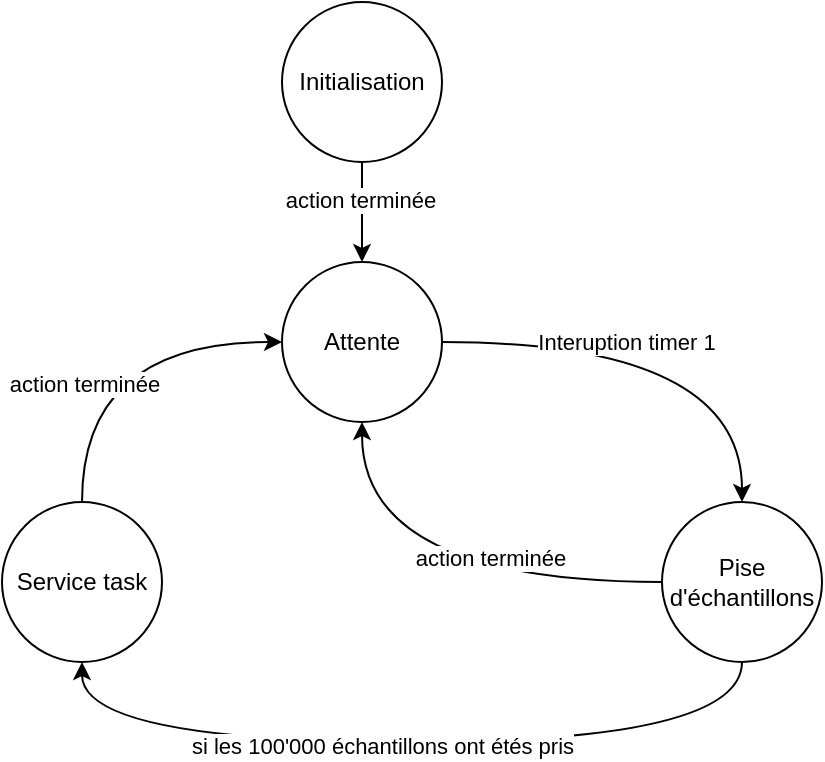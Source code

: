 <mxfile version="24.7.16">
  <diagram name="Page-1" id="hkjHYkPeXPQSRguwjv7O">
    <mxGraphModel grid="0" page="1" gridSize="10" guides="1" tooltips="1" connect="1" arrows="1" fold="1" pageScale="1" pageWidth="827" pageHeight="1169" math="0" shadow="0">
      <root>
        <mxCell id="0" />
        <mxCell id="1" parent="0" />
        <mxCell id="DjEi6Veex3sviuDJXm7n-4" value="" style="edgeStyle=orthogonalEdgeStyle;rounded=0;orthogonalLoop=1;jettySize=auto;html=1;" edge="1" parent="1" source="DjEi6Veex3sviuDJXm7n-1" target="DjEi6Veex3sviuDJXm7n-2">
          <mxGeometry relative="1" as="geometry" />
        </mxCell>
        <mxCell id="DjEi6Veex3sviuDJXm7n-10" value="action terminée" style="edgeLabel;html=1;align=center;verticalAlign=middle;resizable=0;points=[];" connectable="0" vertex="1" parent="DjEi6Veex3sviuDJXm7n-4">
          <mxGeometry x="-0.246" y="-1" relative="1" as="geometry">
            <mxPoint as="offset" />
          </mxGeometry>
        </mxCell>
        <mxCell id="DjEi6Veex3sviuDJXm7n-1" value="Initialisation" style="ellipse;whiteSpace=wrap;html=1;aspect=fixed;" vertex="1" parent="1">
          <mxGeometry x="350" y="230" width="80" height="80" as="geometry" />
        </mxCell>
        <mxCell id="DjEi6Veex3sviuDJXm7n-5" value="" style="edgeStyle=orthogonalEdgeStyle;rounded=0;orthogonalLoop=1;jettySize=auto;html=1;curved=1;" edge="1" parent="1" source="DjEi6Veex3sviuDJXm7n-2" target="DjEi6Veex3sviuDJXm7n-3">
          <mxGeometry relative="1" as="geometry" />
        </mxCell>
        <mxCell id="DjEi6Veex3sviuDJXm7n-11" value="Interuption timer 1" style="edgeLabel;html=1;align=center;verticalAlign=middle;resizable=0;points=[];" connectable="0" vertex="1" parent="DjEi6Veex3sviuDJXm7n-5">
          <mxGeometry x="-0.199" y="-2" relative="1" as="geometry">
            <mxPoint y="-2" as="offset" />
          </mxGeometry>
        </mxCell>
        <mxCell id="DjEi6Veex3sviuDJXm7n-2" value="Attente" style="ellipse;whiteSpace=wrap;html=1;aspect=fixed;" vertex="1" parent="1">
          <mxGeometry x="350" y="360" width="80" height="80" as="geometry" />
        </mxCell>
        <mxCell id="DjEi6Veex3sviuDJXm7n-6" value="" style="edgeStyle=orthogonalEdgeStyle;rounded=0;orthogonalLoop=1;jettySize=auto;html=1;curved=1;" edge="1" parent="1" source="DjEi6Veex3sviuDJXm7n-3" target="DjEi6Veex3sviuDJXm7n-2">
          <mxGeometry relative="1" as="geometry" />
        </mxCell>
        <mxCell id="DjEi6Veex3sviuDJXm7n-12" value="action terminée" style="edgeLabel;html=1;align=center;verticalAlign=middle;resizable=0;points=[];" connectable="0" vertex="1" parent="DjEi6Veex3sviuDJXm7n-6">
          <mxGeometry x="-0.258" relative="1" as="geometry">
            <mxPoint x="-1" y="-12" as="offset" />
          </mxGeometry>
        </mxCell>
        <mxCell id="DjEi6Veex3sviuDJXm7n-3" value="Pise d&#39;échantillons" style="ellipse;whiteSpace=wrap;html=1;aspect=fixed;" vertex="1" parent="1">
          <mxGeometry x="540" y="480" width="80" height="80" as="geometry" />
        </mxCell>
        <mxCell id="DjEi6Veex3sviuDJXm7n-7" value="Service task" style="ellipse;whiteSpace=wrap;html=1;aspect=fixed;" vertex="1" parent="1">
          <mxGeometry x="210" y="480" width="80" height="80" as="geometry" />
        </mxCell>
        <mxCell id="DjEi6Veex3sviuDJXm7n-8" value="" style="endArrow=classic;html=1;rounded=0;exitX=0.5;exitY=1;exitDx=0;exitDy=0;entryX=0.5;entryY=1;entryDx=0;entryDy=0;curved=1;" edge="1" parent="1" source="DjEi6Veex3sviuDJXm7n-3" target="DjEi6Veex3sviuDJXm7n-7">
          <mxGeometry width="50" height="50" relative="1" as="geometry">
            <mxPoint x="430" y="630" as="sourcePoint" />
            <mxPoint x="480" y="580" as="targetPoint" />
            <Array as="points">
              <mxPoint x="580" y="600" />
              <mxPoint x="250" y="600" />
            </Array>
          </mxGeometry>
        </mxCell>
        <mxCell id="DjEi6Veex3sviuDJXm7n-14" value="si les 100&#39;000 échantillons ont étés pris" style="edgeLabel;html=1;align=center;verticalAlign=middle;resizable=0;points=[];" connectable="0" vertex="1" parent="DjEi6Veex3sviuDJXm7n-8">
          <mxGeometry x="0.116" y="2" relative="1" as="geometry">
            <mxPoint x="9" as="offset" />
          </mxGeometry>
        </mxCell>
        <mxCell id="DjEi6Veex3sviuDJXm7n-9" value="" style="endArrow=classic;html=1;rounded=0;entryX=0;entryY=0.5;entryDx=0;entryDy=0;curved=1;" edge="1" parent="1" target="DjEi6Veex3sviuDJXm7n-2">
          <mxGeometry width="50" height="50" relative="1" as="geometry">
            <mxPoint x="250" y="480" as="sourcePoint" />
            <mxPoint x="300" y="430" as="targetPoint" />
            <Array as="points">
              <mxPoint x="250" y="400" />
            </Array>
          </mxGeometry>
        </mxCell>
        <mxCell id="DjEi6Veex3sviuDJXm7n-13" value="action terminée" style="edgeLabel;html=1;align=center;verticalAlign=middle;resizable=0;points=[];" connectable="0" vertex="1" parent="DjEi6Veex3sviuDJXm7n-9">
          <mxGeometry x="-0.337" y="-1" relative="1" as="geometry">
            <mxPoint as="offset" />
          </mxGeometry>
        </mxCell>
      </root>
    </mxGraphModel>
  </diagram>
</mxfile>
